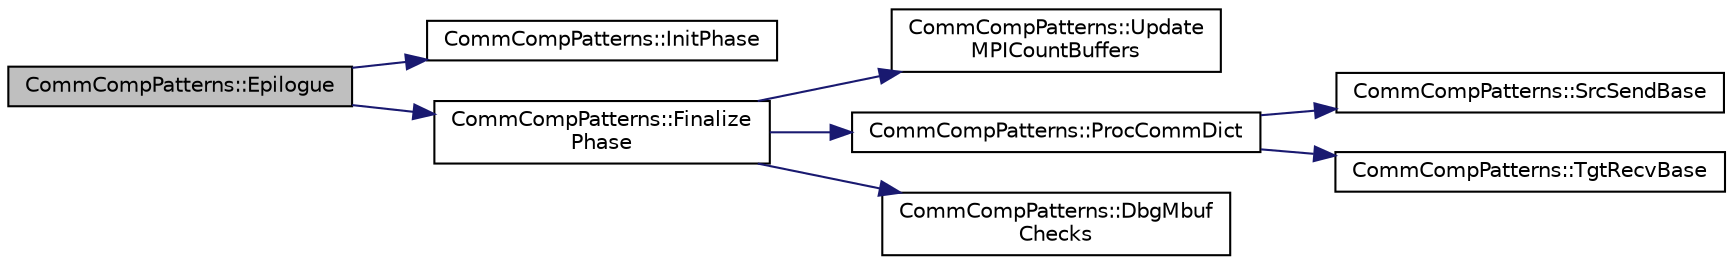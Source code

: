 digraph "CommCompPatterns::Epilogue"
{
 // INTERACTIVE_SVG=YES
  edge [fontname="Helvetica",fontsize="10",labelfontname="Helvetica",labelfontsize="10"];
  node [fontname="Helvetica",fontsize="10",shape=record];
  rankdir="LR";
  Node61 [label="CommCompPatterns::Epilogue",height=0.2,width=0.4,color="black", fillcolor="grey75", style="filled", fontcolor="black"];
  Node61 -> Node62 [color="midnightblue",fontsize="10",style="solid",fontname="Helvetica"];
  Node62 [label="CommCompPatterns::InitPhase",height=0.2,width=0.4,color="black", fillcolor="white", style="filled",URL="$classCommCompPatterns.html#a755d36cec41563a76c3f5560e4881e63",tooltip="Code executed before each phase. "];
  Node61 -> Node63 [color="midnightblue",fontsize="10",style="solid",fontname="Helvetica"];
  Node63 [label="CommCompPatterns::Finalize\lPhase",height=0.2,width=0.4,color="black", fillcolor="white", style="filled",URL="$classCommCompPatterns.html#ad8142dd9236304fd8ac25dc6a2514a05",tooltip="Code executed after each phase. "];
  Node63 -> Node64 [color="midnightblue",fontsize="10",style="solid",fontname="Helvetica"];
  Node64 [label="CommCompPatterns::Update\lMPICountBuffers",height=0.2,width=0.4,color="black", fillcolor="white", style="filled",URL="$classCommCompPatterns.html#a1f863fe418b25e08d31e0c9bf2ed33b7",tooltip="Update the send count on the source partition, and the receive count on the target partition..."];
  Node63 -> Node65 [color="midnightblue",fontsize="10",style="solid",fontname="Helvetica"];
  Node65 [label="CommCompPatterns::ProcCommDict",height=0.2,width=0.4,color="black", fillcolor="white", style="filled",URL="$classCommCompPatterns.html#adf0e62cb8f5b4272cb9acb9c74e7ade6",tooltip="Process one element/iterator of CommDict. "];
  Node65 -> Node66 [color="midnightblue",fontsize="10",style="solid",fontname="Helvetica"];
  Node66 [label="CommCompPatterns::SrcSendBase",height=0.2,width=0.4,color="black", fillcolor="white", style="filled",URL="$classCommCompPatterns.html#a3d776059f831816b56c1b98e2581d1c6",tooltip="Return the base (0th index) of the subinterval of send buffer in the source buffer. "];
  Node65 -> Node67 [color="midnightblue",fontsize="10",style="solid",fontname="Helvetica"];
  Node67 [label="CommCompPatterns::TgtRecvBase",height=0.2,width=0.4,color="black", fillcolor="white", style="filled",URL="$classCommCompPatterns.html#a772665118ad2517205c2e077fa6e88bd",tooltip="Return the base (0th index) of the subinterval of receive buffer in the target buffer. "];
  Node63 -> Node68 [color="midnightblue",fontsize="10",style="solid",fontname="Helvetica"];
  Node68 [label="CommCompPatterns::DbgMbuf\lChecks",height=0.2,width=0.4,color="black", fillcolor="white", style="filled",URL="$classCommCompPatterns.html#a6cf53b9b2d6cf34ca6cd4b620b439eb1"];
}
